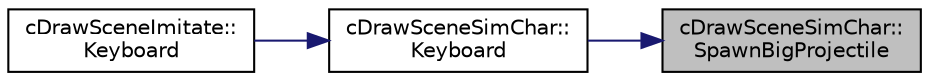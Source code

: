 digraph "cDrawSceneSimChar::SpawnBigProjectile"
{
 // LATEX_PDF_SIZE
  edge [fontname="Helvetica",fontsize="10",labelfontname="Helvetica",labelfontsize="10"];
  node [fontname="Helvetica",fontsize="10",shape=record];
  rankdir="RL";
  Node1 [label="cDrawSceneSimChar::\lSpawnBigProjectile",height=0.2,width=0.4,color="black", fillcolor="grey75", style="filled", fontcolor="black",tooltip=" "];
  Node1 -> Node2 [dir="back",color="midnightblue",fontsize="10",style="solid",fontname="Helvetica"];
  Node2 [label="cDrawSceneSimChar::\lKeyboard",height=0.2,width=0.4,color="black", fillcolor="white", style="filled",URL="$classc_draw_scene_sim_char.html#a0515846bf857fadc1bcf1624a5b9986a",tooltip=" "];
  Node2 -> Node3 [dir="back",color="midnightblue",fontsize="10",style="solid",fontname="Helvetica"];
  Node3 [label="cDrawSceneImitate::\lKeyboard",height=0.2,width=0.4,color="black", fillcolor="white", style="filled",URL="$classc_draw_scene_imitate.html#a63bbe9cd155ddee41d8124ff0f2d0c1f",tooltip=" "];
}
